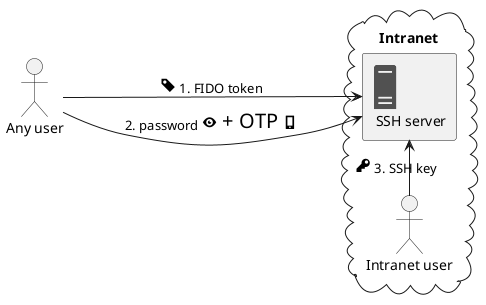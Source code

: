@startuml

@startuml

!include <tupadr3/common>
!include <office/Servers/server_generic>
!include <material/common>
!include <material/key_variant>
!include <material/flash>

left to right direction

actor User_internet as "Any user"

cloud Intranet {
  OFF_SERVER_GENERIC(Server,SSH server)
  actor User_intranet as "Intranet user"
}

User_internet ---> Server : <size:20><&tag></size> 1. FIDO token
User_internet ---> Server : 2. password <size:20><&eye> + OTP <&phone></size>
User_intranet -> Server : <size:20><&key></size> 3. SSH key

@enduml

@enduml